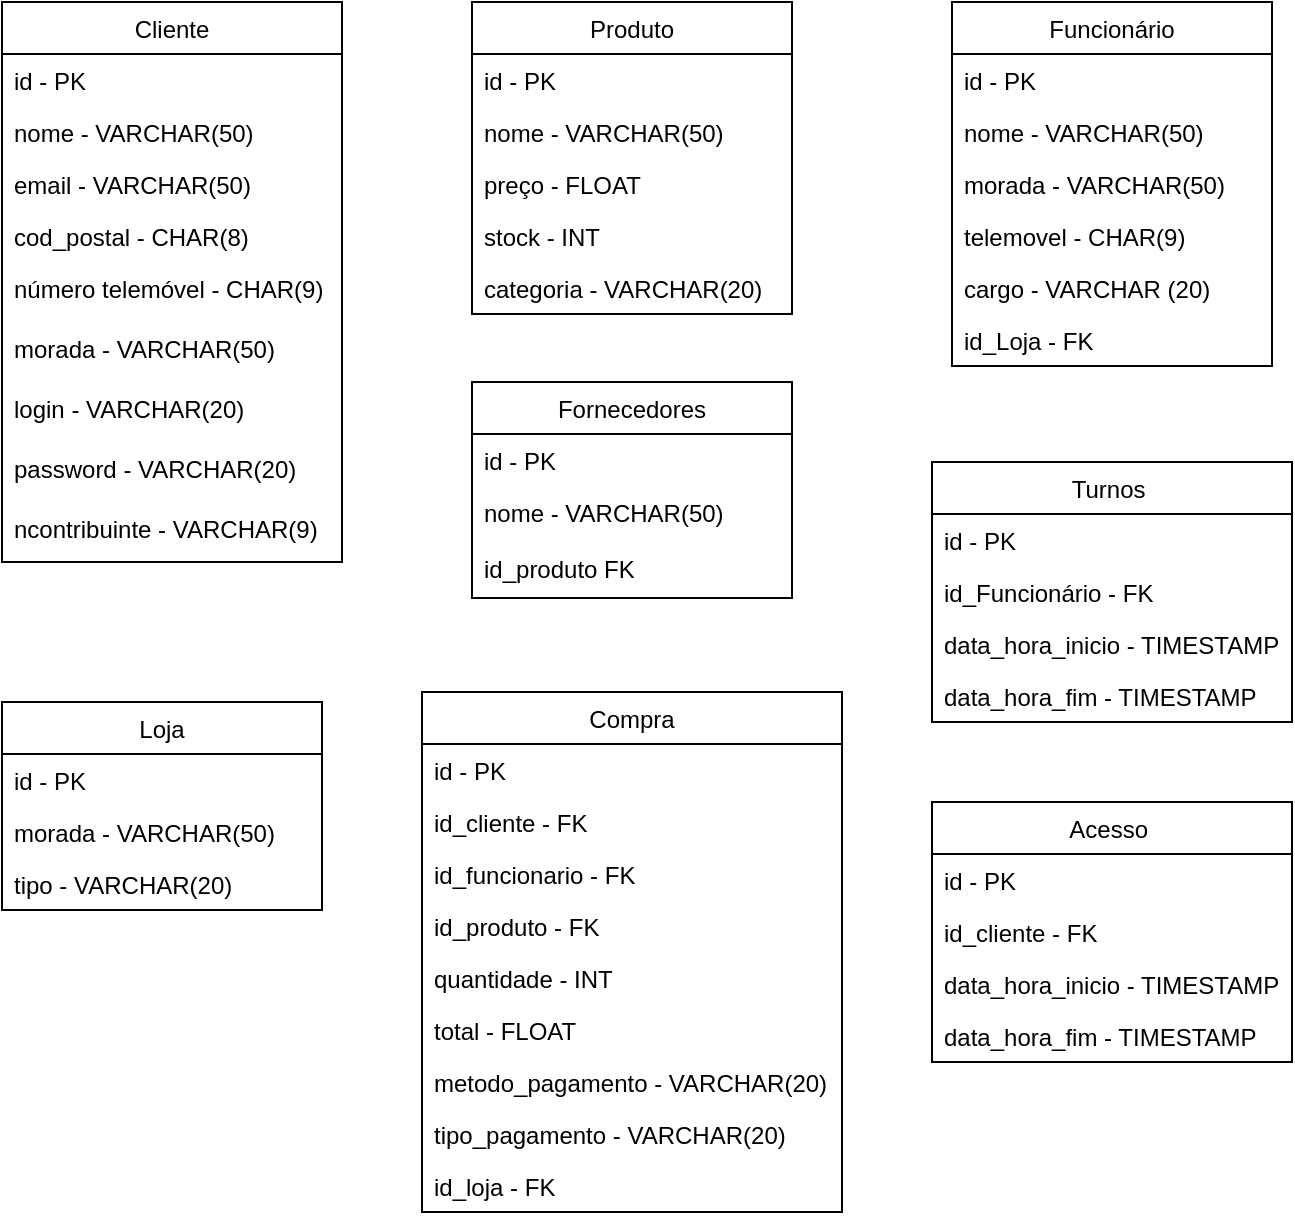 <mxfile version="14.7.7" type="device"><diagram id="QBujZOGk6WvGFwjS0-DC" name="Page-1"><mxGraphModel dx="1422" dy="762" grid="1" gridSize="10" guides="1" tooltips="1" connect="1" arrows="1" fold="1" page="1" pageScale="1" pageWidth="827" pageHeight="1169" math="0" shadow="0"><root><mxCell id="0"/><mxCell id="1" parent="0"/><mxCell id="Pz4xA3fDmmkQdfJzaJwK-1" value="Cliente" style="swimlane;fontStyle=0;childLayout=stackLayout;horizontal=1;startSize=26;fillColor=none;horizontalStack=0;resizeParent=1;resizeParentMax=0;resizeLast=0;collapsible=1;marginBottom=0;" parent="1" vertex="1"><mxGeometry x="95" y="30" width="170" height="280" as="geometry"/></mxCell><mxCell id="Pz4xA3fDmmkQdfJzaJwK-2" value="id - PK" style="text;strokeColor=none;fillColor=none;align=left;verticalAlign=top;spacingLeft=4;spacingRight=4;overflow=hidden;rotatable=0;points=[[0,0.5],[1,0.5]];portConstraint=eastwest;" parent="Pz4xA3fDmmkQdfJzaJwK-1" vertex="1"><mxGeometry y="26" width="170" height="26" as="geometry"/></mxCell><mxCell id="Pz4xA3fDmmkQdfJzaJwK-3" value="nome - VARCHAR(50)" style="text;strokeColor=none;fillColor=none;align=left;verticalAlign=top;spacingLeft=4;spacingRight=4;overflow=hidden;rotatable=0;points=[[0,0.5],[1,0.5]];portConstraint=eastwest;" parent="Pz4xA3fDmmkQdfJzaJwK-1" vertex="1"><mxGeometry y="52" width="170" height="26" as="geometry"/></mxCell><mxCell id="Pz4xA3fDmmkQdfJzaJwK-4" value="email - VARCHAR(50)" style="text;strokeColor=none;fillColor=none;align=left;verticalAlign=top;spacingLeft=4;spacingRight=4;overflow=hidden;rotatable=0;points=[[0,0.5],[1,0.5]];portConstraint=eastwest;" parent="Pz4xA3fDmmkQdfJzaJwK-1" vertex="1"><mxGeometry y="78" width="170" height="26" as="geometry"/></mxCell><mxCell id="Pz4xA3fDmmkQdfJzaJwK-5" value="cod_postal - CHAR(8)" style="text;strokeColor=none;fillColor=none;align=left;verticalAlign=top;spacingLeft=4;spacingRight=4;overflow=hidden;rotatable=0;points=[[0,0.5],[1,0.5]];portConstraint=eastwest;" parent="Pz4xA3fDmmkQdfJzaJwK-1" vertex="1"><mxGeometry y="104" width="170" height="26" as="geometry"/></mxCell><mxCell id="Pz4xA3fDmmkQdfJzaJwK-6" value="número telemóvel - CHAR(9) " style="text;strokeColor=none;fillColor=none;align=left;verticalAlign=top;spacingLeft=4;spacingRight=4;overflow=hidden;rotatable=0;points=[[0,0.5],[1,0.5]];portConstraint=eastwest;" parent="Pz4xA3fDmmkQdfJzaJwK-1" vertex="1"><mxGeometry y="130" width="170" height="30" as="geometry"/></mxCell><mxCell id="Pz4xA3fDmmkQdfJzaJwK-7" value="morada - VARCHAR(50)" style="text;strokeColor=none;fillColor=none;align=left;verticalAlign=top;spacingLeft=4;spacingRight=4;overflow=hidden;rotatable=0;points=[[0,0.5],[1,0.5]];portConstraint=eastwest;" parent="Pz4xA3fDmmkQdfJzaJwK-1" vertex="1"><mxGeometry y="160" width="170" height="30" as="geometry"/></mxCell><mxCell id="Pz4xA3fDmmkQdfJzaJwK-8" value="login - VARCHAR(20)" style="text;strokeColor=none;fillColor=none;align=left;verticalAlign=top;spacingLeft=4;spacingRight=4;overflow=hidden;rotatable=0;points=[[0,0.5],[1,0.5]];portConstraint=eastwest;" parent="Pz4xA3fDmmkQdfJzaJwK-1" vertex="1"><mxGeometry y="190" width="170" height="30" as="geometry"/></mxCell><mxCell id="Pz4xA3fDmmkQdfJzaJwK-9" value="password - VARCHAR(20)" style="text;strokeColor=none;fillColor=none;align=left;verticalAlign=top;spacingLeft=4;spacingRight=4;overflow=hidden;rotatable=0;points=[[0,0.5],[1,0.5]];portConstraint=eastwest;" parent="Pz4xA3fDmmkQdfJzaJwK-1" vertex="1"><mxGeometry y="220" width="170" height="30" as="geometry"/></mxCell><mxCell id="Pz4xA3fDmmkQdfJzaJwK-10" value="ncontribuinte - VARCHAR(9)" style="text;strokeColor=none;fillColor=none;align=left;verticalAlign=top;spacingLeft=4;spacingRight=4;overflow=hidden;rotatable=0;points=[[0,0.5],[1,0.5]];portConstraint=eastwest;" parent="Pz4xA3fDmmkQdfJzaJwK-1" vertex="1"><mxGeometry y="250" width="170" height="30" as="geometry"/></mxCell><mxCell id="Pz4xA3fDmmkQdfJzaJwK-11" value="Produto" style="swimlane;fontStyle=0;childLayout=stackLayout;horizontal=1;startSize=26;fillColor=none;horizontalStack=0;resizeParent=1;resizeParentMax=0;resizeLast=0;collapsible=1;marginBottom=0;" parent="1" vertex="1"><mxGeometry x="330" y="30" width="160" height="156" as="geometry"/></mxCell><mxCell id="Pz4xA3fDmmkQdfJzaJwK-12" value="id - PK" style="text;strokeColor=none;fillColor=none;align=left;verticalAlign=top;spacingLeft=4;spacingRight=4;overflow=hidden;rotatable=0;points=[[0,0.5],[1,0.5]];portConstraint=eastwest;" parent="Pz4xA3fDmmkQdfJzaJwK-11" vertex="1"><mxGeometry y="26" width="160" height="26" as="geometry"/></mxCell><mxCell id="Pz4xA3fDmmkQdfJzaJwK-13" value="nome - VARCHAR(50)" style="text;strokeColor=none;fillColor=none;align=left;verticalAlign=top;spacingLeft=4;spacingRight=4;overflow=hidden;rotatable=0;points=[[0,0.5],[1,0.5]];portConstraint=eastwest;" parent="Pz4xA3fDmmkQdfJzaJwK-11" vertex="1"><mxGeometry y="52" width="160" height="26" as="geometry"/></mxCell><mxCell id="Pz4xA3fDmmkQdfJzaJwK-14" value="preço - FLOAT" style="text;strokeColor=none;fillColor=none;align=left;verticalAlign=top;spacingLeft=4;spacingRight=4;overflow=hidden;rotatable=0;points=[[0,0.5],[1,0.5]];portConstraint=eastwest;" parent="Pz4xA3fDmmkQdfJzaJwK-11" vertex="1"><mxGeometry y="78" width="160" height="26" as="geometry"/></mxCell><mxCell id="Pz4xA3fDmmkQdfJzaJwK-15" value="stock - INT" style="text;strokeColor=none;fillColor=none;align=left;verticalAlign=top;spacingLeft=4;spacingRight=4;overflow=hidden;rotatable=0;points=[[0,0.5],[1,0.5]];portConstraint=eastwest;" parent="Pz4xA3fDmmkQdfJzaJwK-11" vertex="1"><mxGeometry y="104" width="160" height="26" as="geometry"/></mxCell><mxCell id="Pz4xA3fDmmkQdfJzaJwK-16" value="categoria - VARCHAR(20)" style="text;strokeColor=none;fillColor=none;align=left;verticalAlign=top;spacingLeft=4;spacingRight=4;overflow=hidden;rotatable=0;points=[[0,0.5],[1,0.5]];portConstraint=eastwest;" parent="Pz4xA3fDmmkQdfJzaJwK-11" vertex="1"><mxGeometry y="130" width="160" height="26" as="geometry"/></mxCell><mxCell id="Pz4xA3fDmmkQdfJzaJwK-17" value="Funcionário" style="swimlane;fontStyle=0;childLayout=stackLayout;horizontal=1;startSize=26;fillColor=none;horizontalStack=0;resizeParent=1;resizeParentMax=0;resizeLast=0;collapsible=1;marginBottom=0;" parent="1" vertex="1"><mxGeometry x="570" y="30" width="160" height="182" as="geometry"/></mxCell><mxCell id="Pz4xA3fDmmkQdfJzaJwK-18" value="id - PK" style="text;strokeColor=none;fillColor=none;align=left;verticalAlign=top;spacingLeft=4;spacingRight=4;overflow=hidden;rotatable=0;points=[[0,0.5],[1,0.5]];portConstraint=eastwest;" parent="Pz4xA3fDmmkQdfJzaJwK-17" vertex="1"><mxGeometry y="26" width="160" height="26" as="geometry"/></mxCell><mxCell id="Pz4xA3fDmmkQdfJzaJwK-19" value="nome - VARCHAR(50)" style="text;strokeColor=none;fillColor=none;align=left;verticalAlign=top;spacingLeft=4;spacingRight=4;overflow=hidden;rotatable=0;points=[[0,0.5],[1,0.5]];portConstraint=eastwest;" parent="Pz4xA3fDmmkQdfJzaJwK-17" vertex="1"><mxGeometry y="52" width="160" height="26" as="geometry"/></mxCell><mxCell id="Pz4xA3fDmmkQdfJzaJwK-20" value="morada - VARCHAR(50)" style="text;strokeColor=none;fillColor=none;align=left;verticalAlign=top;spacingLeft=4;spacingRight=4;overflow=hidden;rotatable=0;points=[[0,0.5],[1,0.5]];portConstraint=eastwest;" parent="Pz4xA3fDmmkQdfJzaJwK-17" vertex="1"><mxGeometry y="78" width="160" height="26" as="geometry"/></mxCell><mxCell id="Pz4xA3fDmmkQdfJzaJwK-21" value="telemovel - CHAR(9)" style="text;strokeColor=none;fillColor=none;align=left;verticalAlign=top;spacingLeft=4;spacingRight=4;overflow=hidden;rotatable=0;points=[[0,0.5],[1,0.5]];portConstraint=eastwest;" parent="Pz4xA3fDmmkQdfJzaJwK-17" vertex="1"><mxGeometry y="104" width="160" height="26" as="geometry"/></mxCell><mxCell id="Pz4xA3fDmmkQdfJzaJwK-22" value="cargo - VARCHAR (20)" style="text;strokeColor=none;fillColor=none;align=left;verticalAlign=top;spacingLeft=4;spacingRight=4;overflow=hidden;rotatable=0;points=[[0,0.5],[1,0.5]];portConstraint=eastwest;" parent="Pz4xA3fDmmkQdfJzaJwK-17" vertex="1"><mxGeometry y="130" width="160" height="26" as="geometry"/></mxCell><mxCell id="Pz4xA3fDmmkQdfJzaJwK-24" value="id_Loja - FK" style="text;strokeColor=none;fillColor=none;align=left;verticalAlign=top;spacingLeft=4;spacingRight=4;overflow=hidden;rotatable=0;points=[[0,0.5],[1,0.5]];portConstraint=eastwest;" parent="Pz4xA3fDmmkQdfJzaJwK-17" vertex="1"><mxGeometry y="156" width="160" height="26" as="geometry"/></mxCell><mxCell id="Pz4xA3fDmmkQdfJzaJwK-25" value="Loja" style="swimlane;fontStyle=0;childLayout=stackLayout;horizontal=1;startSize=26;fillColor=none;horizontalStack=0;resizeParent=1;resizeParentMax=0;resizeLast=0;collapsible=1;marginBottom=0;" parent="1" vertex="1"><mxGeometry x="95" y="380" width="160" height="104" as="geometry"/></mxCell><mxCell id="Pz4xA3fDmmkQdfJzaJwK-26" value="id - PK" style="text;strokeColor=none;fillColor=none;align=left;verticalAlign=top;spacingLeft=4;spacingRight=4;overflow=hidden;rotatable=0;points=[[0,0.5],[1,0.5]];portConstraint=eastwest;" parent="Pz4xA3fDmmkQdfJzaJwK-25" vertex="1"><mxGeometry y="26" width="160" height="26" as="geometry"/></mxCell><mxCell id="Pz4xA3fDmmkQdfJzaJwK-27" value="morada - VARCHAR(50)" style="text;strokeColor=none;fillColor=none;align=left;verticalAlign=top;spacingLeft=4;spacingRight=4;overflow=hidden;rotatable=0;points=[[0,0.5],[1,0.5]];portConstraint=eastwest;" parent="Pz4xA3fDmmkQdfJzaJwK-25" vertex="1"><mxGeometry y="52" width="160" height="26" as="geometry"/></mxCell><mxCell id="Pz4xA3fDmmkQdfJzaJwK-28" value="tipo - VARCHAR(20)" style="text;strokeColor=none;fillColor=none;align=left;verticalAlign=top;spacingLeft=4;spacingRight=4;overflow=hidden;rotatable=0;points=[[0,0.5],[1,0.5]];portConstraint=eastwest;" parent="Pz4xA3fDmmkQdfJzaJwK-25" vertex="1"><mxGeometry y="78" width="160" height="26" as="geometry"/></mxCell><mxCell id="Pz4xA3fDmmkQdfJzaJwK-29" value="Turnos " style="swimlane;fontStyle=0;childLayout=stackLayout;horizontal=1;startSize=26;fillColor=none;horizontalStack=0;resizeParent=1;resizeParentMax=0;resizeLast=0;collapsible=1;marginBottom=0;" parent="1" vertex="1"><mxGeometry x="560" y="260" width="180" height="130" as="geometry"/></mxCell><mxCell id="Pz4xA3fDmmkQdfJzaJwK-30" value="id - PK" style="text;strokeColor=none;fillColor=none;align=left;verticalAlign=top;spacingLeft=4;spacingRight=4;overflow=hidden;rotatable=0;points=[[0,0.5],[1,0.5]];portConstraint=eastwest;" parent="Pz4xA3fDmmkQdfJzaJwK-29" vertex="1"><mxGeometry y="26" width="180" height="26" as="geometry"/></mxCell><mxCell id="Pz4xA3fDmmkQdfJzaJwK-31" value="id_Funcionário - FK" style="text;strokeColor=none;fillColor=none;align=left;verticalAlign=top;spacingLeft=4;spacingRight=4;overflow=hidden;rotatable=0;points=[[0,0.5],[1,0.5]];portConstraint=eastwest;" parent="Pz4xA3fDmmkQdfJzaJwK-29" vertex="1"><mxGeometry y="52" width="180" height="26" as="geometry"/></mxCell><mxCell id="Pz4xA3fDmmkQdfJzaJwK-32" value="data_hora_inicio - TIMESTAMP" style="text;strokeColor=none;fillColor=none;align=left;verticalAlign=top;spacingLeft=4;spacingRight=4;overflow=hidden;rotatable=0;points=[[0,0.5],[1,0.5]];portConstraint=eastwest;" parent="Pz4xA3fDmmkQdfJzaJwK-29" vertex="1"><mxGeometry y="78" width="180" height="26" as="geometry"/></mxCell><mxCell id="Pz4xA3fDmmkQdfJzaJwK-33" value="data_hora_fim - TIMESTAMP" style="text;strokeColor=none;fillColor=none;align=left;verticalAlign=top;spacingLeft=4;spacingRight=4;overflow=hidden;rotatable=0;points=[[0,0.5],[1,0.5]];portConstraint=eastwest;" parent="Pz4xA3fDmmkQdfJzaJwK-29" vertex="1"><mxGeometry y="104" width="180" height="26" as="geometry"/></mxCell><mxCell id="Pz4xA3fDmmkQdfJzaJwK-34" value="Fornecedores" style="swimlane;fontStyle=0;childLayout=stackLayout;horizontal=1;startSize=26;fillColor=none;horizontalStack=0;resizeParent=1;resizeParentMax=0;resizeLast=0;collapsible=1;marginBottom=0;" parent="1" vertex="1"><mxGeometry x="330" y="220" width="160" height="108" as="geometry"><mxRectangle x="260" y="230" width="60" height="26" as="alternateBounds"/></mxGeometry></mxCell><mxCell id="Pz4xA3fDmmkQdfJzaJwK-35" value="id - PK" style="text;strokeColor=none;fillColor=none;align=left;verticalAlign=top;spacingLeft=4;spacingRight=4;overflow=hidden;rotatable=0;points=[[0,0.5],[1,0.5]];portConstraint=eastwest;" parent="Pz4xA3fDmmkQdfJzaJwK-34" vertex="1"><mxGeometry y="26" width="160" height="26" as="geometry"/></mxCell><mxCell id="Pz4xA3fDmmkQdfJzaJwK-53" value="nome - VARCHAR(50)" style="text;strokeColor=none;fillColor=none;align=left;verticalAlign=top;spacingLeft=4;spacingRight=4;overflow=hidden;rotatable=0;points=[[0,0.5],[1,0.5]];portConstraint=eastwest;" parent="Pz4xA3fDmmkQdfJzaJwK-34" vertex="1"><mxGeometry y="52" width="160" height="28" as="geometry"/></mxCell><mxCell id="Pz4xA3fDmmkQdfJzaJwK-36" value="id_produto FK" style="text;strokeColor=none;fillColor=none;align=left;verticalAlign=top;spacingLeft=4;spacingRight=4;overflow=hidden;rotatable=0;points=[[0,0.5],[1,0.5]];portConstraint=eastwest;" parent="Pz4xA3fDmmkQdfJzaJwK-34" vertex="1"><mxGeometry y="80" width="160" height="28" as="geometry"/></mxCell><mxCell id="Pz4xA3fDmmkQdfJzaJwK-37" value="Compra" style="swimlane;fontStyle=0;childLayout=stackLayout;horizontal=1;startSize=26;fillColor=none;horizontalStack=0;resizeParent=1;resizeParentMax=0;resizeLast=0;collapsible=1;marginBottom=0;" parent="1" vertex="1"><mxGeometry x="305" y="375" width="210" height="260" as="geometry"/></mxCell><mxCell id="Pz4xA3fDmmkQdfJzaJwK-38" value="id - PK " style="text;strokeColor=none;fillColor=none;align=left;verticalAlign=top;spacingLeft=4;spacingRight=4;overflow=hidden;rotatable=0;points=[[0,0.5],[1,0.5]];portConstraint=eastwest;" parent="Pz4xA3fDmmkQdfJzaJwK-37" vertex="1"><mxGeometry y="26" width="210" height="26" as="geometry"/></mxCell><mxCell id="Pz4xA3fDmmkQdfJzaJwK-39" value="id_cliente - FK" style="text;strokeColor=none;fillColor=none;align=left;verticalAlign=top;spacingLeft=4;spacingRight=4;overflow=hidden;rotatable=0;points=[[0,0.5],[1,0.5]];portConstraint=eastwest;" parent="Pz4xA3fDmmkQdfJzaJwK-37" vertex="1"><mxGeometry y="52" width="210" height="26" as="geometry"/></mxCell><mxCell id="Pz4xA3fDmmkQdfJzaJwK-40" value="id_funcionario - FK" style="text;strokeColor=none;fillColor=none;align=left;verticalAlign=top;spacingLeft=4;spacingRight=4;overflow=hidden;rotatable=0;points=[[0,0.5],[1,0.5]];portConstraint=eastwest;" parent="Pz4xA3fDmmkQdfJzaJwK-37" vertex="1"><mxGeometry y="78" width="210" height="26" as="geometry"/></mxCell><mxCell id="Pz4xA3fDmmkQdfJzaJwK-41" value="id_produto - FK " style="text;strokeColor=none;fillColor=none;align=left;verticalAlign=top;spacingLeft=4;spacingRight=4;overflow=hidden;rotatable=0;points=[[0,0.5],[1,0.5]];portConstraint=eastwest;" parent="Pz4xA3fDmmkQdfJzaJwK-37" vertex="1"><mxGeometry y="104" width="210" height="26" as="geometry"/></mxCell><mxCell id="Pz4xA3fDmmkQdfJzaJwK-42" value="quantidade - INT" style="text;strokeColor=none;fillColor=none;align=left;verticalAlign=top;spacingLeft=4;spacingRight=4;overflow=hidden;rotatable=0;points=[[0,0.5],[1,0.5]];portConstraint=eastwest;" parent="Pz4xA3fDmmkQdfJzaJwK-37" vertex="1"><mxGeometry y="130" width="210" height="26" as="geometry"/></mxCell><mxCell id="Pz4xA3fDmmkQdfJzaJwK-43" value="total - FLOAT" style="text;strokeColor=none;fillColor=none;align=left;verticalAlign=top;spacingLeft=4;spacingRight=4;overflow=hidden;rotatable=0;points=[[0,0.5],[1,0.5]];portConstraint=eastwest;" parent="Pz4xA3fDmmkQdfJzaJwK-37" vertex="1"><mxGeometry y="156" width="210" height="26" as="geometry"/></mxCell><mxCell id="Pz4xA3fDmmkQdfJzaJwK-44" value="metodo_pagamento - VARCHAR(20) " style="text;strokeColor=none;fillColor=none;align=left;verticalAlign=top;spacingLeft=4;spacingRight=4;overflow=hidden;rotatable=0;points=[[0,0.5],[1,0.5]];portConstraint=eastwest;" parent="Pz4xA3fDmmkQdfJzaJwK-37" vertex="1"><mxGeometry y="182" width="210" height="26" as="geometry"/></mxCell><mxCell id="Pz4xA3fDmmkQdfJzaJwK-45" value="tipo_pagamento - VARCHAR(20)" style="text;strokeColor=none;fillColor=none;align=left;verticalAlign=top;spacingLeft=4;spacingRight=4;overflow=hidden;rotatable=0;points=[[0,0.5],[1,0.5]];portConstraint=eastwest;" parent="Pz4xA3fDmmkQdfJzaJwK-37" vertex="1"><mxGeometry y="208" width="210" height="26" as="geometry"/></mxCell><mxCell id="Pz4xA3fDmmkQdfJzaJwK-46" value="id_loja - FK" style="text;strokeColor=none;fillColor=none;align=left;verticalAlign=top;spacingLeft=4;spacingRight=4;overflow=hidden;rotatable=0;points=[[0,0.5],[1,0.5]];portConstraint=eastwest;" parent="Pz4xA3fDmmkQdfJzaJwK-37" vertex="1"><mxGeometry y="234" width="210" height="26" as="geometry"/></mxCell><mxCell id="Pz4xA3fDmmkQdfJzaJwK-47" value="Acesso " style="swimlane;fontStyle=0;childLayout=stackLayout;horizontal=1;startSize=26;fillColor=none;horizontalStack=0;resizeParent=1;resizeParentMax=0;resizeLast=0;collapsible=1;marginBottom=0;" parent="1" vertex="1"><mxGeometry x="560" y="430" width="180" height="130" as="geometry"/></mxCell><mxCell id="Pz4xA3fDmmkQdfJzaJwK-48" value="id - PK " style="text;strokeColor=none;fillColor=none;align=left;verticalAlign=top;spacingLeft=4;spacingRight=4;overflow=hidden;rotatable=0;points=[[0,0.5],[1,0.5]];portConstraint=eastwest;" parent="Pz4xA3fDmmkQdfJzaJwK-47" vertex="1"><mxGeometry y="26" width="180" height="26" as="geometry"/></mxCell><mxCell id="Pz4xA3fDmmkQdfJzaJwK-49" value="id_cliente - FK" style="text;strokeColor=none;fillColor=none;align=left;verticalAlign=top;spacingLeft=4;spacingRight=4;overflow=hidden;rotatable=0;points=[[0,0.5],[1,0.5]];portConstraint=eastwest;" parent="Pz4xA3fDmmkQdfJzaJwK-47" vertex="1"><mxGeometry y="52" width="180" height="26" as="geometry"/></mxCell><mxCell id="Pz4xA3fDmmkQdfJzaJwK-50" value="data_hora_inicio - TIMESTAMP" style="text;strokeColor=none;fillColor=none;align=left;verticalAlign=top;spacingLeft=4;spacingRight=4;overflow=hidden;rotatable=0;points=[[0,0.5],[1,0.5]];portConstraint=eastwest;" parent="Pz4xA3fDmmkQdfJzaJwK-47" vertex="1"><mxGeometry y="78" width="180" height="26" as="geometry"/></mxCell><mxCell id="Pz4xA3fDmmkQdfJzaJwK-51" value="data_hora_fim - TIMESTAMP" style="text;strokeColor=none;fillColor=none;align=left;verticalAlign=top;spacingLeft=4;spacingRight=4;overflow=hidden;rotatable=0;points=[[0,0.5],[1,0.5]];portConstraint=eastwest;" parent="Pz4xA3fDmmkQdfJzaJwK-47" vertex="1"><mxGeometry y="104" width="180" height="26" as="geometry"/></mxCell></root></mxGraphModel></diagram></mxfile>